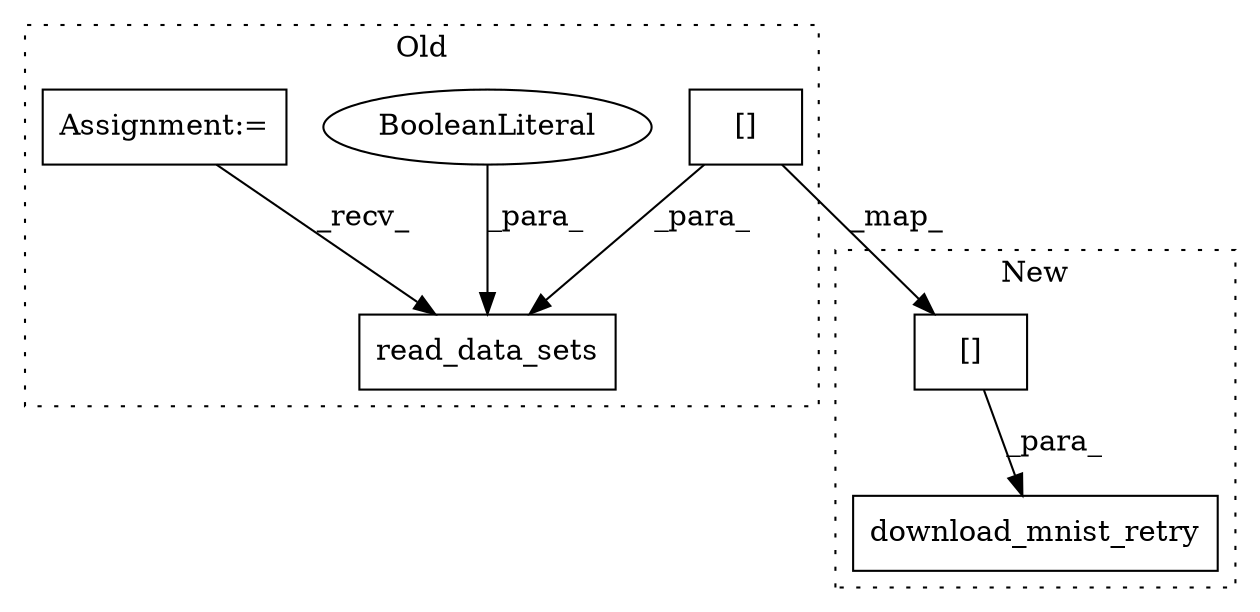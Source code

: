 digraph G {
subgraph cluster0 {
1 [label="read_data_sets" a="32" s="5125,5163" l="15,1" shape="box"];
3 [label="BooleanLiteral" a="9" s="5159" l="4" shape="ellipse"];
4 [label="Assignment:=" a="7" s="4886" l="10" shape="box"];
5 [label="[]" a="2" s="5140,5157" l="7,1" shape="box"];
label = "Old";
style="dotted";
}
subgraph cluster1 {
2 [label="download_mnist_retry" a="32" s="5541,5580" l="21,1" shape="box"];
6 [label="[]" a="2" s="5562,5579" l="7,1" shape="box"];
label = "New";
style="dotted";
}
3 -> 1 [label="_para_"];
4 -> 1 [label="_recv_"];
5 -> 1 [label="_para_"];
5 -> 6 [label="_map_"];
6 -> 2 [label="_para_"];
}